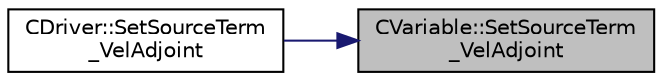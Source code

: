 digraph "CVariable::SetSourceTerm_VelAdjoint"
{
 // LATEX_PDF_SIZE
  edge [fontname="Helvetica",fontsize="10",labelfontname="Helvetica",labelfontsize="10"];
  node [fontname="Helvetica",fontsize="10",shape=record];
  rankdir="RL";
  Node1 [label="CVariable::SetSourceTerm\l_VelAdjoint",height=0.2,width=0.4,color="black", fillcolor="grey75", style="filled", fontcolor="black",tooltip=" "];
  Node1 -> Node2 [dir="back",color="midnightblue",fontsize="10",style="solid",fontname="Helvetica"];
  Node2 [label="CDriver::SetSourceTerm\l_VelAdjoint",height=0.2,width=0.4,color="black", fillcolor="white", style="filled",URL="$classCDriver.html#a2be2638ae50229860f4a394e71451ffe",tooltip=" "];
}
